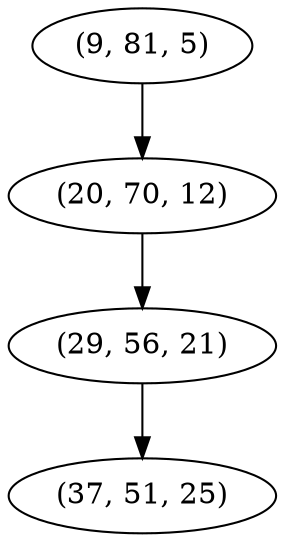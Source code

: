 digraph tree {
    "(9, 81, 5)";
    "(20, 70, 12)";
    "(29, 56, 21)";
    "(37, 51, 25)";
    "(9, 81, 5)" -> "(20, 70, 12)";
    "(20, 70, 12)" -> "(29, 56, 21)";
    "(29, 56, 21)" -> "(37, 51, 25)";
}
